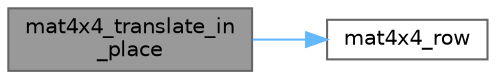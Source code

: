 digraph "mat4x4_translate_in_place"
{
 // LATEX_PDF_SIZE
  bgcolor="transparent";
  edge [fontname=Helvetica,fontsize=10,labelfontname=Helvetica,labelfontsize=10];
  node [fontname=Helvetica,fontsize=10,shape=box,height=0.2,width=0.4];
  rankdir="LR";
  Node1 [id="Node000001",label="mat4x4_translate_in\l_place",height=0.2,width=0.4,color="gray40", fillcolor="grey60", style="filled", fontcolor="black",tooltip=" "];
  Node1 -> Node2 [id="edge1_Node000001_Node000002",color="steelblue1",style="solid",tooltip=" "];
  Node2 [id="Node000002",label="mat4x4_row",height=0.2,width=0.4,color="grey40", fillcolor="white", style="filled",URL="$linmath_8h.html#a2266fae5e790b073bd4323f8c421ba67",tooltip=" "];
}
